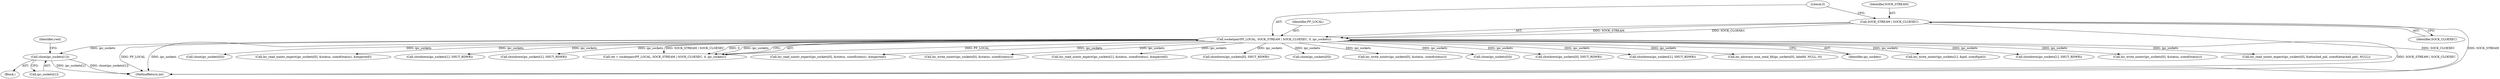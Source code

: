 digraph "0_lxc_81f466d05f2a89cb4f122ef7f593ff3f279b165c_1@array" {
"1000335" [label="(Call,close(ipc_sockets[1]))"];
"1000285" [label="(Call,socketpair(PF_LOCAL, SOCK_STREAM | SOCK_CLOEXEC, 0, ipc_sockets))"];
"1000287" [label="(Call,SOCK_STREAM | SOCK_CLOEXEC)"];
"1000601" [label="(Call,close(ipc_sockets[0]))"];
"1000517" [label="(Call,lxc_read_nointr_expect(ipc_sockets[0], &status, sizeof(status), &expected))"];
"1000781" [label="(Call,shutdown(ipc_sockets[1], SHUT_RDWR))"];
"1000670" [label="(Call,shutdown(ipc_sockets[1], SHUT_RDWR))"];
"1000289" [label="(Identifier,SOCK_CLOEXEC)"];
"1000283" [label="(Call,ret = socketpair(PF_LOCAL, SOCK_STREAM | SOCK_CLOEXEC, 0, ipc_sockets))"];
"1000467" [label="(Call,lxc_read_nointr_expect(ipc_sockets[0], &status, sizeof(status), &expected))"];
"1000285" [label="(Call,socketpair(PF_LOCAL, SOCK_STREAM | SOCK_CLOEXEC, 0, ipc_sockets))"];
"1000377" [label="(Call,lxc_write_nointr(ipc_sockets[0], &status, sizeof(status)))"];
"1000653" [label="(Call,lxc_read_nointr_expect(ipc_sockets[1], &status, sizeof(status), &expected))"];
"1000325" [label="(Block,)"];
"1000340" [label="(Identifier,cwd)"];
"1000596" [label="(Call,shutdown(ipc_sockets[0], SHUT_RDWR))"];
"1000336" [label="(Call,ipc_sockets[1])"];
"1000640" [label="(Call,close(ipc_sockets[0]))"];
"1000446" [label="(Call,lxc_write_nointr(ipc_sockets[0], &status, sizeof(status)))"];
"1000625" [label="(Call,close(ipc_sockets[0]))"];
"1000620" [label="(Call,shutdown(ipc_sockets[0], SHUT_RDWR))"];
"1000791" [label="(MethodReturn,int)"];
"1000290" [label="(Literal,0)"];
"1000287" [label="(Call,SOCK_STREAM | SOCK_CLOEXEC)"];
"1000705" [label="(Call,shutdown(ipc_sockets[1], SHUT_RDWR))"];
"1000288" [label="(Identifier,SOCK_STREAM)"];
"1000579" [label="(Call,lxc_abstract_unix_send_fd(ipc_sockets[0], labelfd, NULL, 0))"];
"1000286" [label="(Identifier,PF_LOCAL)"];
"1000291" [label="(Identifier,ipc_sockets)"];
"1000765" [label="(Call,lxc_write_nointr(ipc_sockets[1], &pid, sizeof(pid)))"];
"1000335" [label="(Call,close(ipc_sockets[1]))"];
"1000755" [label="(Call,shutdown(ipc_sockets[1], SHUT_RDWR))"];
"1000494" [label="(Call,lxc_write_nointr(ipc_sockets[0], &status, sizeof(status)))"];
"1000395" [label="(Call,lxc_read_nointr_expect(ipc_sockets[0], &attached_pid, sizeof(attached_pid), NULL))"];
"1000335" -> "1000325"  [label="AST: "];
"1000335" -> "1000336"  [label="CFG: "];
"1000336" -> "1000335"  [label="AST: "];
"1000340" -> "1000335"  [label="CFG: "];
"1000335" -> "1000791"  [label="DDG: ipc_sockets[1]"];
"1000335" -> "1000791"  [label="DDG: close(ipc_sockets[1])"];
"1000285" -> "1000335"  [label="DDG: ipc_sockets"];
"1000285" -> "1000283"  [label="AST: "];
"1000285" -> "1000291"  [label="CFG: "];
"1000286" -> "1000285"  [label="AST: "];
"1000287" -> "1000285"  [label="AST: "];
"1000290" -> "1000285"  [label="AST: "];
"1000291" -> "1000285"  [label="AST: "];
"1000283" -> "1000285"  [label="CFG: "];
"1000285" -> "1000791"  [label="DDG: PF_LOCAL"];
"1000285" -> "1000791"  [label="DDG: ipc_sockets"];
"1000285" -> "1000791"  [label="DDG: SOCK_STREAM | SOCK_CLOEXEC"];
"1000285" -> "1000283"  [label="DDG: PF_LOCAL"];
"1000285" -> "1000283"  [label="DDG: SOCK_STREAM | SOCK_CLOEXEC"];
"1000285" -> "1000283"  [label="DDG: 0"];
"1000285" -> "1000283"  [label="DDG: ipc_sockets"];
"1000287" -> "1000285"  [label="DDG: SOCK_STREAM"];
"1000287" -> "1000285"  [label="DDG: SOCK_CLOEXEC"];
"1000285" -> "1000377"  [label="DDG: ipc_sockets"];
"1000285" -> "1000395"  [label="DDG: ipc_sockets"];
"1000285" -> "1000446"  [label="DDG: ipc_sockets"];
"1000285" -> "1000467"  [label="DDG: ipc_sockets"];
"1000285" -> "1000494"  [label="DDG: ipc_sockets"];
"1000285" -> "1000517"  [label="DDG: ipc_sockets"];
"1000285" -> "1000579"  [label="DDG: ipc_sockets"];
"1000285" -> "1000596"  [label="DDG: ipc_sockets"];
"1000285" -> "1000601"  [label="DDG: ipc_sockets"];
"1000285" -> "1000620"  [label="DDG: ipc_sockets"];
"1000285" -> "1000625"  [label="DDG: ipc_sockets"];
"1000285" -> "1000640"  [label="DDG: ipc_sockets"];
"1000285" -> "1000653"  [label="DDG: ipc_sockets"];
"1000285" -> "1000670"  [label="DDG: ipc_sockets"];
"1000285" -> "1000705"  [label="DDG: ipc_sockets"];
"1000285" -> "1000755"  [label="DDG: ipc_sockets"];
"1000285" -> "1000765"  [label="DDG: ipc_sockets"];
"1000285" -> "1000781"  [label="DDG: ipc_sockets"];
"1000287" -> "1000289"  [label="CFG: "];
"1000288" -> "1000287"  [label="AST: "];
"1000289" -> "1000287"  [label="AST: "];
"1000290" -> "1000287"  [label="CFG: "];
"1000287" -> "1000791"  [label="DDG: SOCK_CLOEXEC"];
"1000287" -> "1000791"  [label="DDG: SOCK_STREAM"];
}
